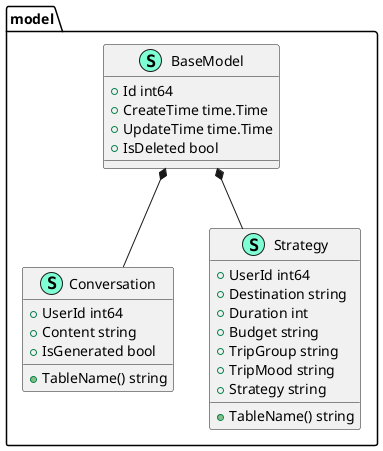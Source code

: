 @startuml
namespace model {
    class BaseModel << (S,Aquamarine) >> {
        + Id int64
        + CreateTime time.Time
        + UpdateTime time.Time
        + IsDeleted bool

    }
    class Conversation << (S,Aquamarine) >> {
        + UserId int64
        + Content string
        + IsGenerated bool

        + TableName() string

    }
    class Strategy << (S,Aquamarine) >> {
        + UserId int64
        + Destination string
        + Duration int
        + Budget string
        + TripGroup string
        + TripMood string
        + Strategy string

        + TableName() string

    }
}
"model.BaseModel" *-- "model.Conversation"
"model.BaseModel" *-- "model.Strategy"


@enduml
